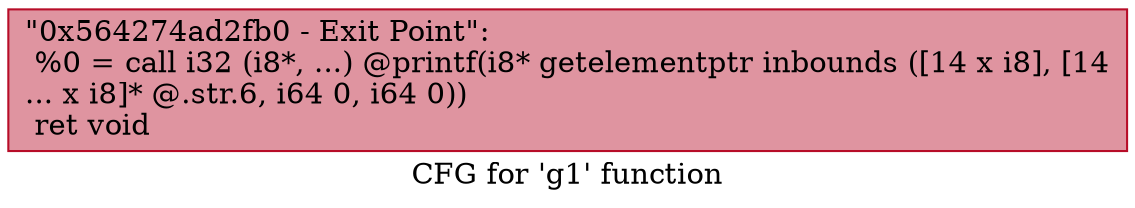 digraph "CFG for 'g1' function" {
	label="CFG for 'g1' function";

	Node0x564274ad2fb0 [shape=record,color="#b70d28ff", style=filled, fillcolor="#b70d2870",label="{\"0x564274ad2fb0 - Exit Point\":\l  %0 = call i32 (i8*, ...) @printf(i8* getelementptr inbounds ([14 x i8], [14\l... x i8]* @.str.6, i64 0, i64 0))\l  ret void\l}"];
}
